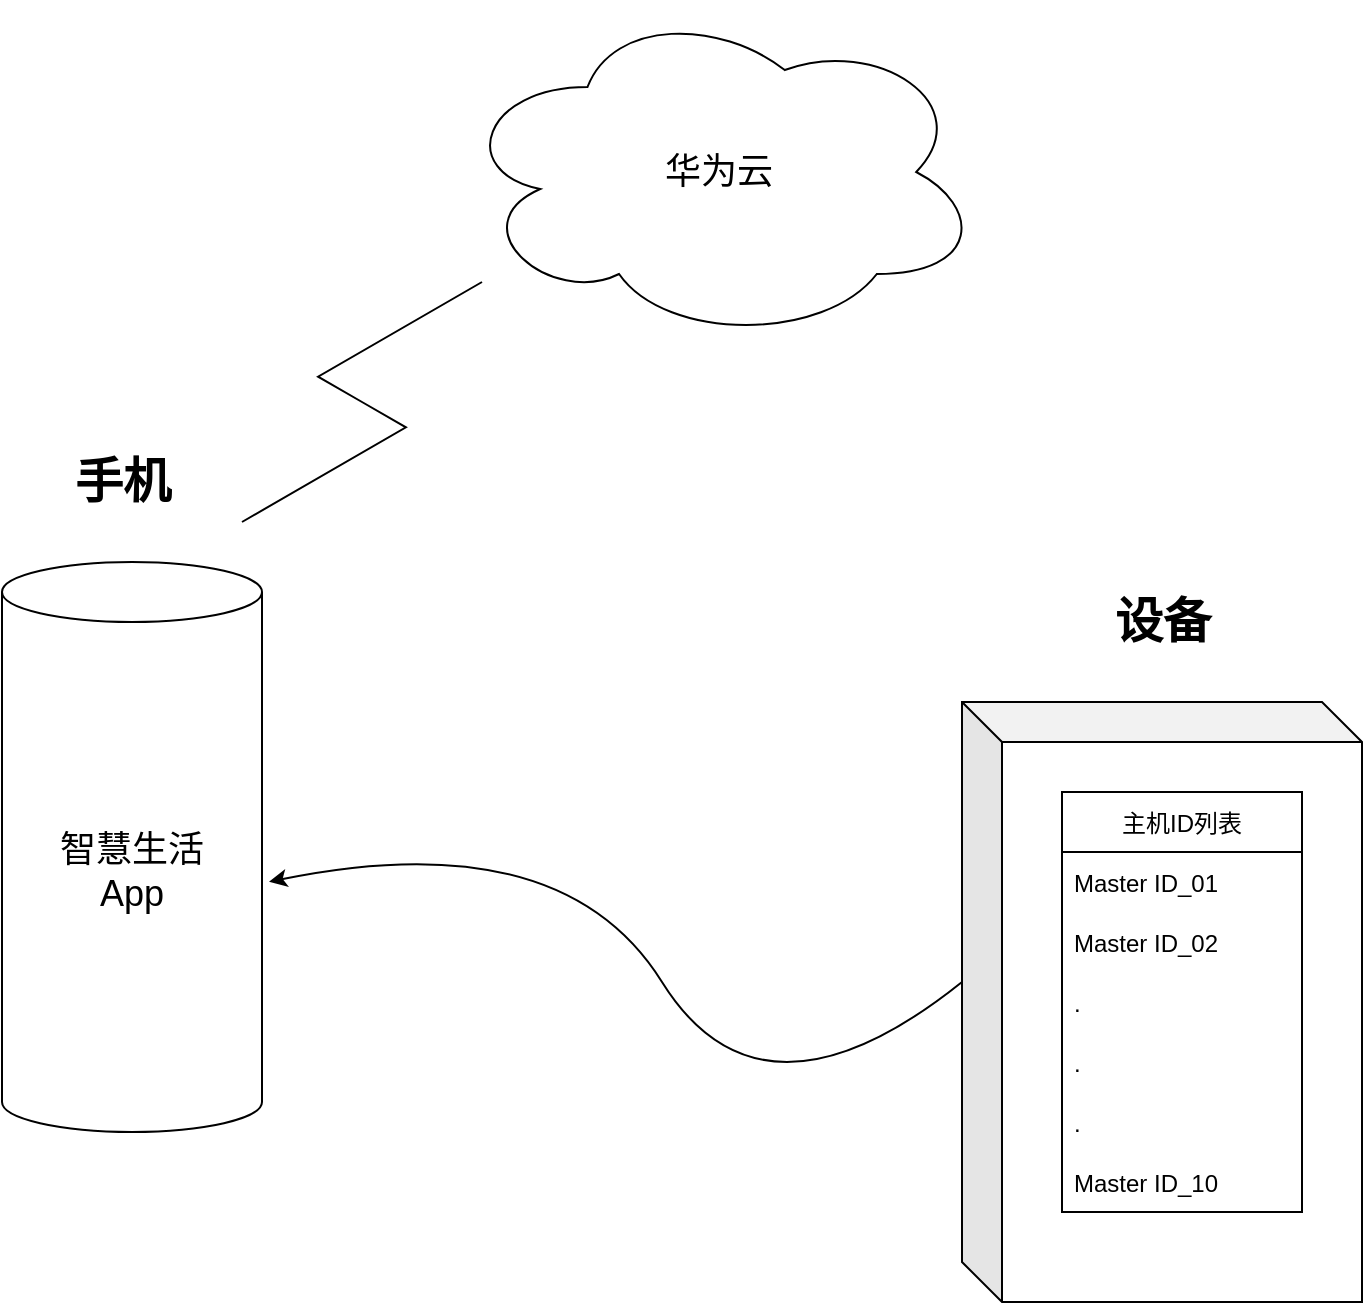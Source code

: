 <mxfile version="18.0.2" type="github">
  <diagram name="Page-1" id="74e2e168-ea6b-b213-b513-2b3c1d86103e">
    <mxGraphModel dx="1108" dy="685" grid="1" gridSize="10" guides="1" tooltips="1" connect="1" arrows="1" fold="1" page="1" pageScale="1" pageWidth="1654" pageHeight="1169" background="none" math="0" shadow="0">
      <root>
        <mxCell id="0" />
        <mxCell id="1" parent="0" />
        <mxCell id="_OSq6aRmHxbY8f6nd1VQ-111" value="主机ID列表" style="swimlane;fontStyle=0;childLayout=stackLayout;horizontal=1;startSize=30;horizontalStack=0;resizeParent=1;resizeParentMax=0;resizeLast=0;collapsible=1;marginBottom=0;fillColor=default;" vertex="1" parent="1">
          <mxGeometry x="930" y="605" width="120" height="210" as="geometry">
            <mxRectangle x="680" y="130" width="90" height="30" as="alternateBounds" />
          </mxGeometry>
        </mxCell>
        <mxCell id="_OSq6aRmHxbY8f6nd1VQ-112" value="Master ID_01" style="text;strokeColor=none;fillColor=none;align=left;verticalAlign=middle;spacingLeft=4;spacingRight=4;overflow=hidden;points=[[0,0.5],[1,0.5]];portConstraint=eastwest;rotatable=0;" vertex="1" parent="_OSq6aRmHxbY8f6nd1VQ-111">
          <mxGeometry y="30" width="120" height="30" as="geometry" />
        </mxCell>
        <mxCell id="_OSq6aRmHxbY8f6nd1VQ-113" value="Master ID_02" style="text;strokeColor=none;fillColor=none;align=left;verticalAlign=middle;spacingLeft=4;spacingRight=4;overflow=hidden;points=[[0,0.5],[1,0.5]];portConstraint=eastwest;rotatable=0;" vertex="1" parent="_OSq6aRmHxbY8f6nd1VQ-111">
          <mxGeometry y="60" width="120" height="30" as="geometry" />
        </mxCell>
        <mxCell id="_OSq6aRmHxbY8f6nd1VQ-116" value="." style="text;strokeColor=none;fillColor=none;align=left;verticalAlign=middle;spacingLeft=4;spacingRight=4;overflow=hidden;points=[[0,0.5],[1,0.5]];portConstraint=eastwest;rotatable=0;" vertex="1" parent="_OSq6aRmHxbY8f6nd1VQ-111">
          <mxGeometry y="90" width="120" height="30" as="geometry" />
        </mxCell>
        <mxCell id="_OSq6aRmHxbY8f6nd1VQ-118" value="." style="text;strokeColor=none;fillColor=none;align=left;verticalAlign=middle;spacingLeft=4;spacingRight=4;overflow=hidden;points=[[0,0.5],[1,0.5]];portConstraint=eastwest;rotatable=0;" vertex="1" parent="_OSq6aRmHxbY8f6nd1VQ-111">
          <mxGeometry y="120" width="120" height="30" as="geometry" />
        </mxCell>
        <mxCell id="_OSq6aRmHxbY8f6nd1VQ-115" value="." style="text;strokeColor=none;fillColor=none;align=left;verticalAlign=middle;spacingLeft=4;spacingRight=4;overflow=hidden;points=[[0,0.5],[1,0.5]];portConstraint=eastwest;rotatable=0;" vertex="1" parent="_OSq6aRmHxbY8f6nd1VQ-111">
          <mxGeometry y="150" width="120" height="30" as="geometry" />
        </mxCell>
        <mxCell id="_OSq6aRmHxbY8f6nd1VQ-117" value="Master ID_10" style="text;strokeColor=none;fillColor=none;align=left;verticalAlign=middle;spacingLeft=4;spacingRight=4;overflow=hidden;points=[[0,0.5],[1,0.5]];portConstraint=eastwest;rotatable=0;" vertex="1" parent="_OSq6aRmHxbY8f6nd1VQ-111">
          <mxGeometry y="180" width="120" height="30" as="geometry" />
        </mxCell>
        <mxCell id="_OSq6aRmHxbY8f6nd1VQ-121" value="&lt;font style=&quot;font-size: 18px;&quot;&gt;智慧生活&lt;br&gt;App&lt;/font&gt;" style="shape=cylinder3;whiteSpace=wrap;html=1;boundedLbl=1;backgroundOutline=1;size=15;fillColor=none;" vertex="1" parent="1">
          <mxGeometry x="400" y="490" width="130" height="285" as="geometry" />
        </mxCell>
        <mxCell id="_OSq6aRmHxbY8f6nd1VQ-122" value="" style="curved=1;endArrow=classic;html=1;rounded=0;exitX=0;exitY=0;exitDx=0;exitDy=140;exitPerimeter=0;entryX=1.027;entryY=0.561;entryDx=0;entryDy=0;entryPerimeter=0;" edge="1" parent="1" source="_OSq6aRmHxbY8f6nd1VQ-124" target="_OSq6aRmHxbY8f6nd1VQ-121">
          <mxGeometry width="50" height="50" relative="1" as="geometry">
            <mxPoint x="290" y="660" as="sourcePoint" />
            <mxPoint x="530" y="550" as="targetPoint" />
            <Array as="points">
              <mxPoint x="780" y="780" />
              <mxPoint x="680" y="620" />
            </Array>
          </mxGeometry>
        </mxCell>
        <mxCell id="_OSq6aRmHxbY8f6nd1VQ-124" value="" style="shape=cube;whiteSpace=wrap;html=1;boundedLbl=1;backgroundOutline=1;darkOpacity=0.05;darkOpacity2=0.1;fillColor=none;align=center;" vertex="1" parent="1">
          <mxGeometry x="880" y="560" width="200" height="300" as="geometry" />
        </mxCell>
        <mxCell id="_OSq6aRmHxbY8f6nd1VQ-125" value="华为云" style="ellipse;shape=cloud;whiteSpace=wrap;html=1;fontSize=18;fillColor=none;" vertex="1" parent="1">
          <mxGeometry x="627" y="210" width="263" height="170" as="geometry" />
        </mxCell>
        <mxCell id="_OSq6aRmHxbY8f6nd1VQ-127" value="" style="edgeStyle=isometricEdgeStyle;endArrow=none;html=1;rounded=0;fontSize=18;" edge="1" parent="1">
          <mxGeometry width="50" height="100" relative="1" as="geometry">
            <mxPoint x="520" y="470" as="sourcePoint" />
            <mxPoint x="640" y="350" as="targetPoint" />
          </mxGeometry>
        </mxCell>
        <mxCell id="_OSq6aRmHxbY8f6nd1VQ-128" value="设备" style="text;strokeColor=none;fillColor=none;html=1;fontSize=24;fontStyle=1;verticalAlign=middle;align=center;" vertex="1" parent="1">
          <mxGeometry x="930" y="500" width="100" height="40" as="geometry" />
        </mxCell>
        <mxCell id="_OSq6aRmHxbY8f6nd1VQ-129" value="手机" style="text;strokeColor=none;fillColor=none;html=1;fontSize=24;fontStyle=1;verticalAlign=middle;align=center;" vertex="1" parent="1">
          <mxGeometry x="410" y="430" width="100" height="40" as="geometry" />
        </mxCell>
      </root>
    </mxGraphModel>
  </diagram>
</mxfile>
